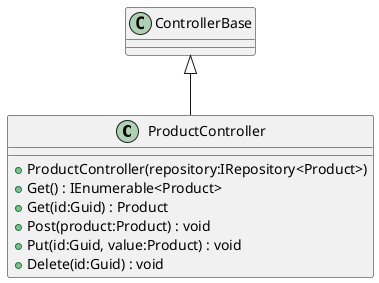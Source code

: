 @startuml
class ProductController {
    + ProductController(repository:IRepository<Product>)
    + Get() : IEnumerable<Product>
    + Get(id:Guid) : Product
    + Post(product:Product) : void
    + Put(id:Guid, value:Product) : void
    + Delete(id:Guid) : void
}
ControllerBase <|-- ProductController
@enduml
